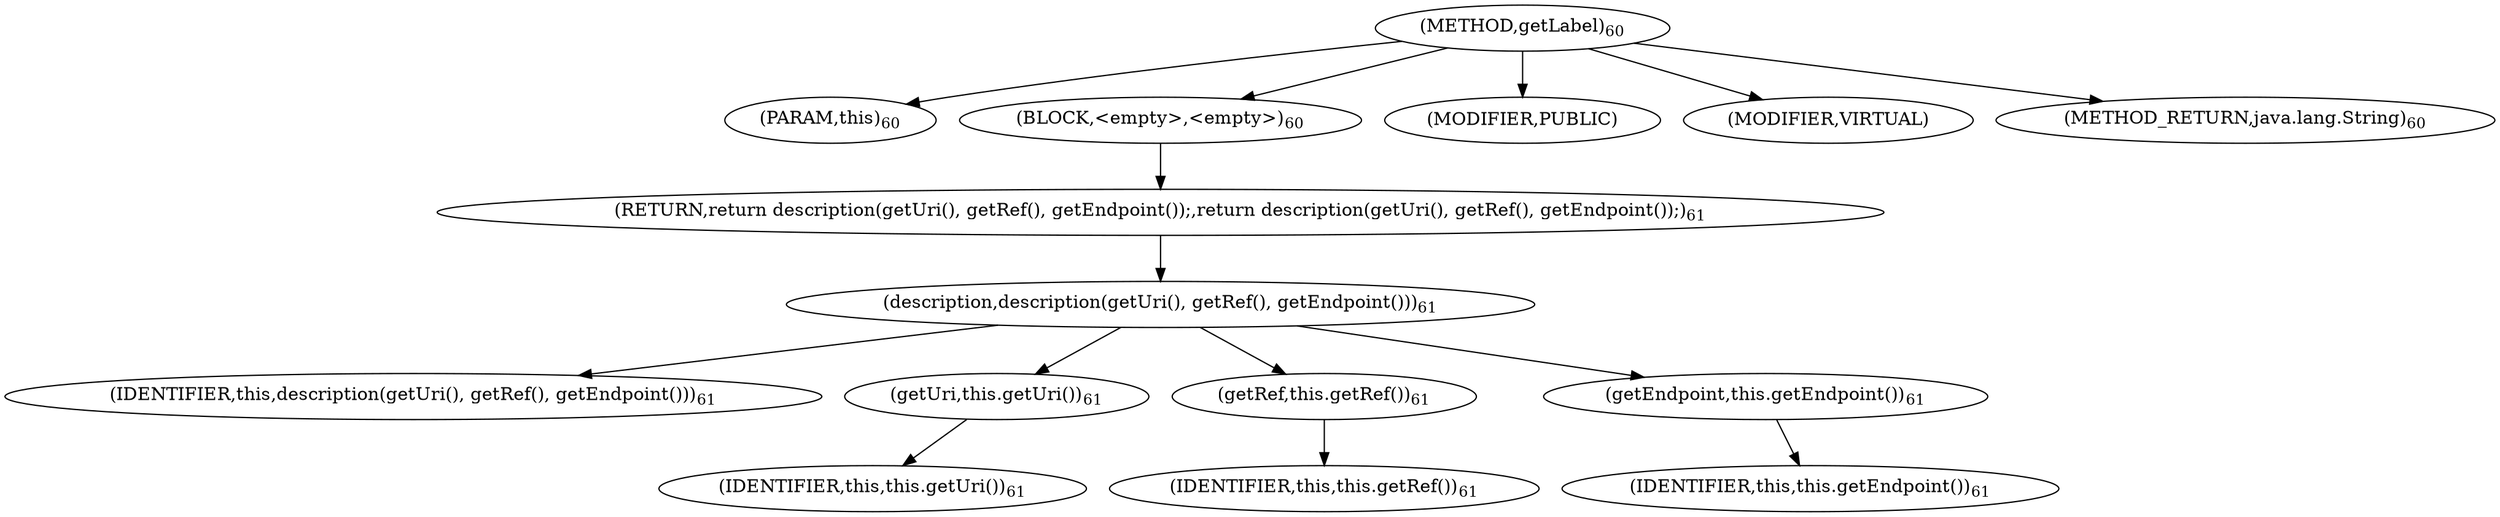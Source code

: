 digraph "getLabel" {  
"90" [label = <(METHOD,getLabel)<SUB>60</SUB>> ]
"10" [label = <(PARAM,this)<SUB>60</SUB>> ]
"91" [label = <(BLOCK,&lt;empty&gt;,&lt;empty&gt;)<SUB>60</SUB>> ]
"92" [label = <(RETURN,return description(getUri(), getRef(), getEndpoint());,return description(getUri(), getRef(), getEndpoint());)<SUB>61</SUB>> ]
"93" [label = <(description,description(getUri(), getRef(), getEndpoint()))<SUB>61</SUB>> ]
"13" [label = <(IDENTIFIER,this,description(getUri(), getRef(), getEndpoint()))<SUB>61</SUB>> ]
"94" [label = <(getUri,this.getUri())<SUB>61</SUB>> ]
"9" [label = <(IDENTIFIER,this,this.getUri())<SUB>61</SUB>> ]
"95" [label = <(getRef,this.getRef())<SUB>61</SUB>> ]
"11" [label = <(IDENTIFIER,this,this.getRef())<SUB>61</SUB>> ]
"96" [label = <(getEndpoint,this.getEndpoint())<SUB>61</SUB>> ]
"12" [label = <(IDENTIFIER,this,this.getEndpoint())<SUB>61</SUB>> ]
"97" [label = <(MODIFIER,PUBLIC)> ]
"98" [label = <(MODIFIER,VIRTUAL)> ]
"99" [label = <(METHOD_RETURN,java.lang.String)<SUB>60</SUB>> ]
  "90" -> "10" 
  "90" -> "91" 
  "90" -> "97" 
  "90" -> "98" 
  "90" -> "99" 
  "91" -> "92" 
  "92" -> "93" 
  "93" -> "13" 
  "93" -> "94" 
  "93" -> "95" 
  "93" -> "96" 
  "94" -> "9" 
  "95" -> "11" 
  "96" -> "12" 
}
